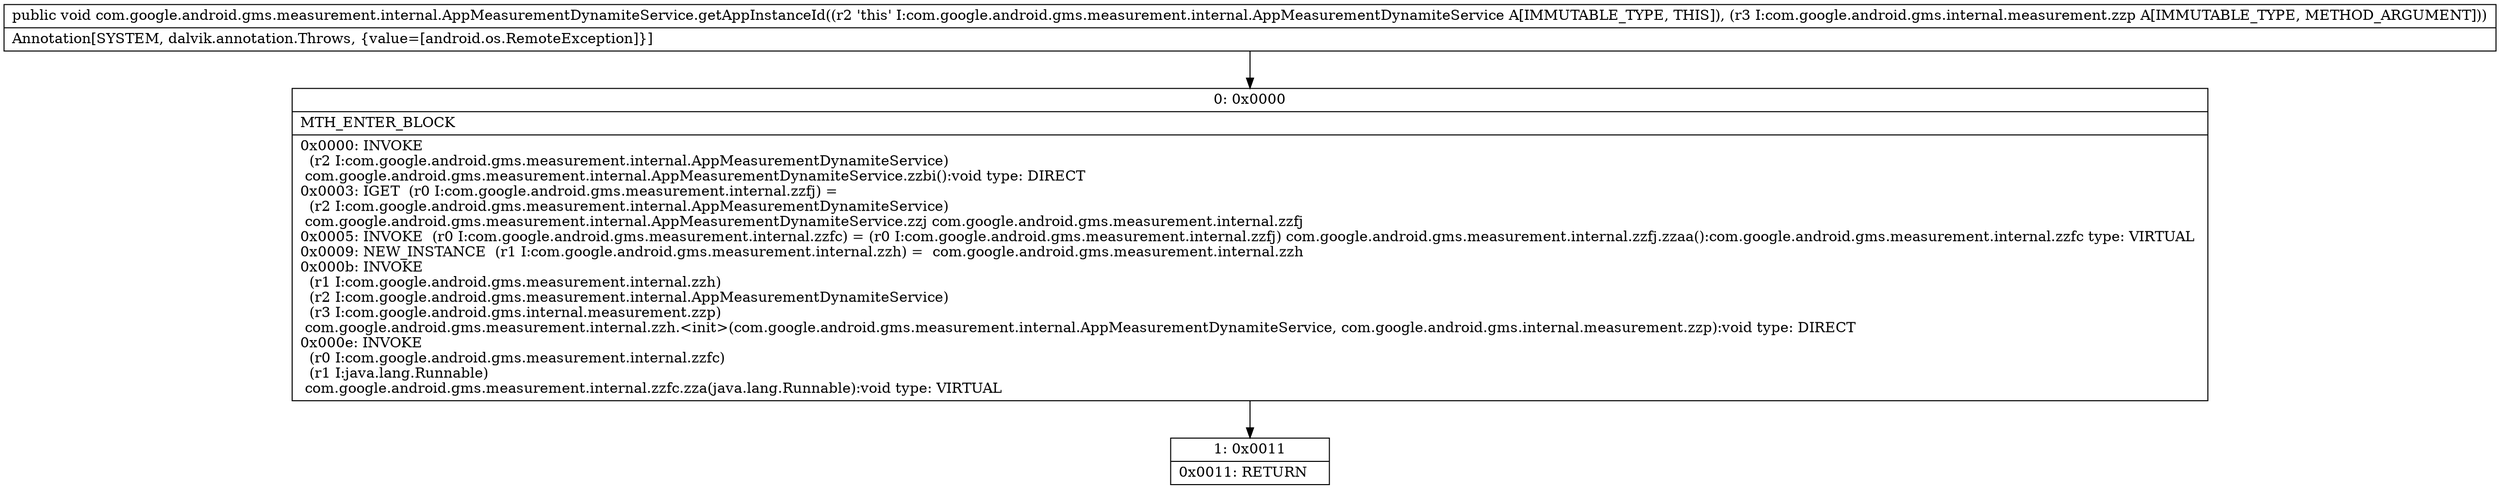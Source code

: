 digraph "CFG forcom.google.android.gms.measurement.internal.AppMeasurementDynamiteService.getAppInstanceId(Lcom\/google\/android\/gms\/internal\/measurement\/zzp;)V" {
Node_0 [shape=record,label="{0\:\ 0x0000|MTH_ENTER_BLOCK\l|0x0000: INVOKE  \l  (r2 I:com.google.android.gms.measurement.internal.AppMeasurementDynamiteService)\l com.google.android.gms.measurement.internal.AppMeasurementDynamiteService.zzbi():void type: DIRECT \l0x0003: IGET  (r0 I:com.google.android.gms.measurement.internal.zzfj) = \l  (r2 I:com.google.android.gms.measurement.internal.AppMeasurementDynamiteService)\l com.google.android.gms.measurement.internal.AppMeasurementDynamiteService.zzj com.google.android.gms.measurement.internal.zzfj \l0x0005: INVOKE  (r0 I:com.google.android.gms.measurement.internal.zzfc) = (r0 I:com.google.android.gms.measurement.internal.zzfj) com.google.android.gms.measurement.internal.zzfj.zzaa():com.google.android.gms.measurement.internal.zzfc type: VIRTUAL \l0x0009: NEW_INSTANCE  (r1 I:com.google.android.gms.measurement.internal.zzh) =  com.google.android.gms.measurement.internal.zzh \l0x000b: INVOKE  \l  (r1 I:com.google.android.gms.measurement.internal.zzh)\l  (r2 I:com.google.android.gms.measurement.internal.AppMeasurementDynamiteService)\l  (r3 I:com.google.android.gms.internal.measurement.zzp)\l com.google.android.gms.measurement.internal.zzh.\<init\>(com.google.android.gms.measurement.internal.AppMeasurementDynamiteService, com.google.android.gms.internal.measurement.zzp):void type: DIRECT \l0x000e: INVOKE  \l  (r0 I:com.google.android.gms.measurement.internal.zzfc)\l  (r1 I:java.lang.Runnable)\l com.google.android.gms.measurement.internal.zzfc.zza(java.lang.Runnable):void type: VIRTUAL \l}"];
Node_1 [shape=record,label="{1\:\ 0x0011|0x0011: RETURN   \l}"];
MethodNode[shape=record,label="{public void com.google.android.gms.measurement.internal.AppMeasurementDynamiteService.getAppInstanceId((r2 'this' I:com.google.android.gms.measurement.internal.AppMeasurementDynamiteService A[IMMUTABLE_TYPE, THIS]), (r3 I:com.google.android.gms.internal.measurement.zzp A[IMMUTABLE_TYPE, METHOD_ARGUMENT]))  | Annotation[SYSTEM, dalvik.annotation.Throws, \{value=[android.os.RemoteException]\}]\l}"];
MethodNode -> Node_0;
Node_0 -> Node_1;
}

